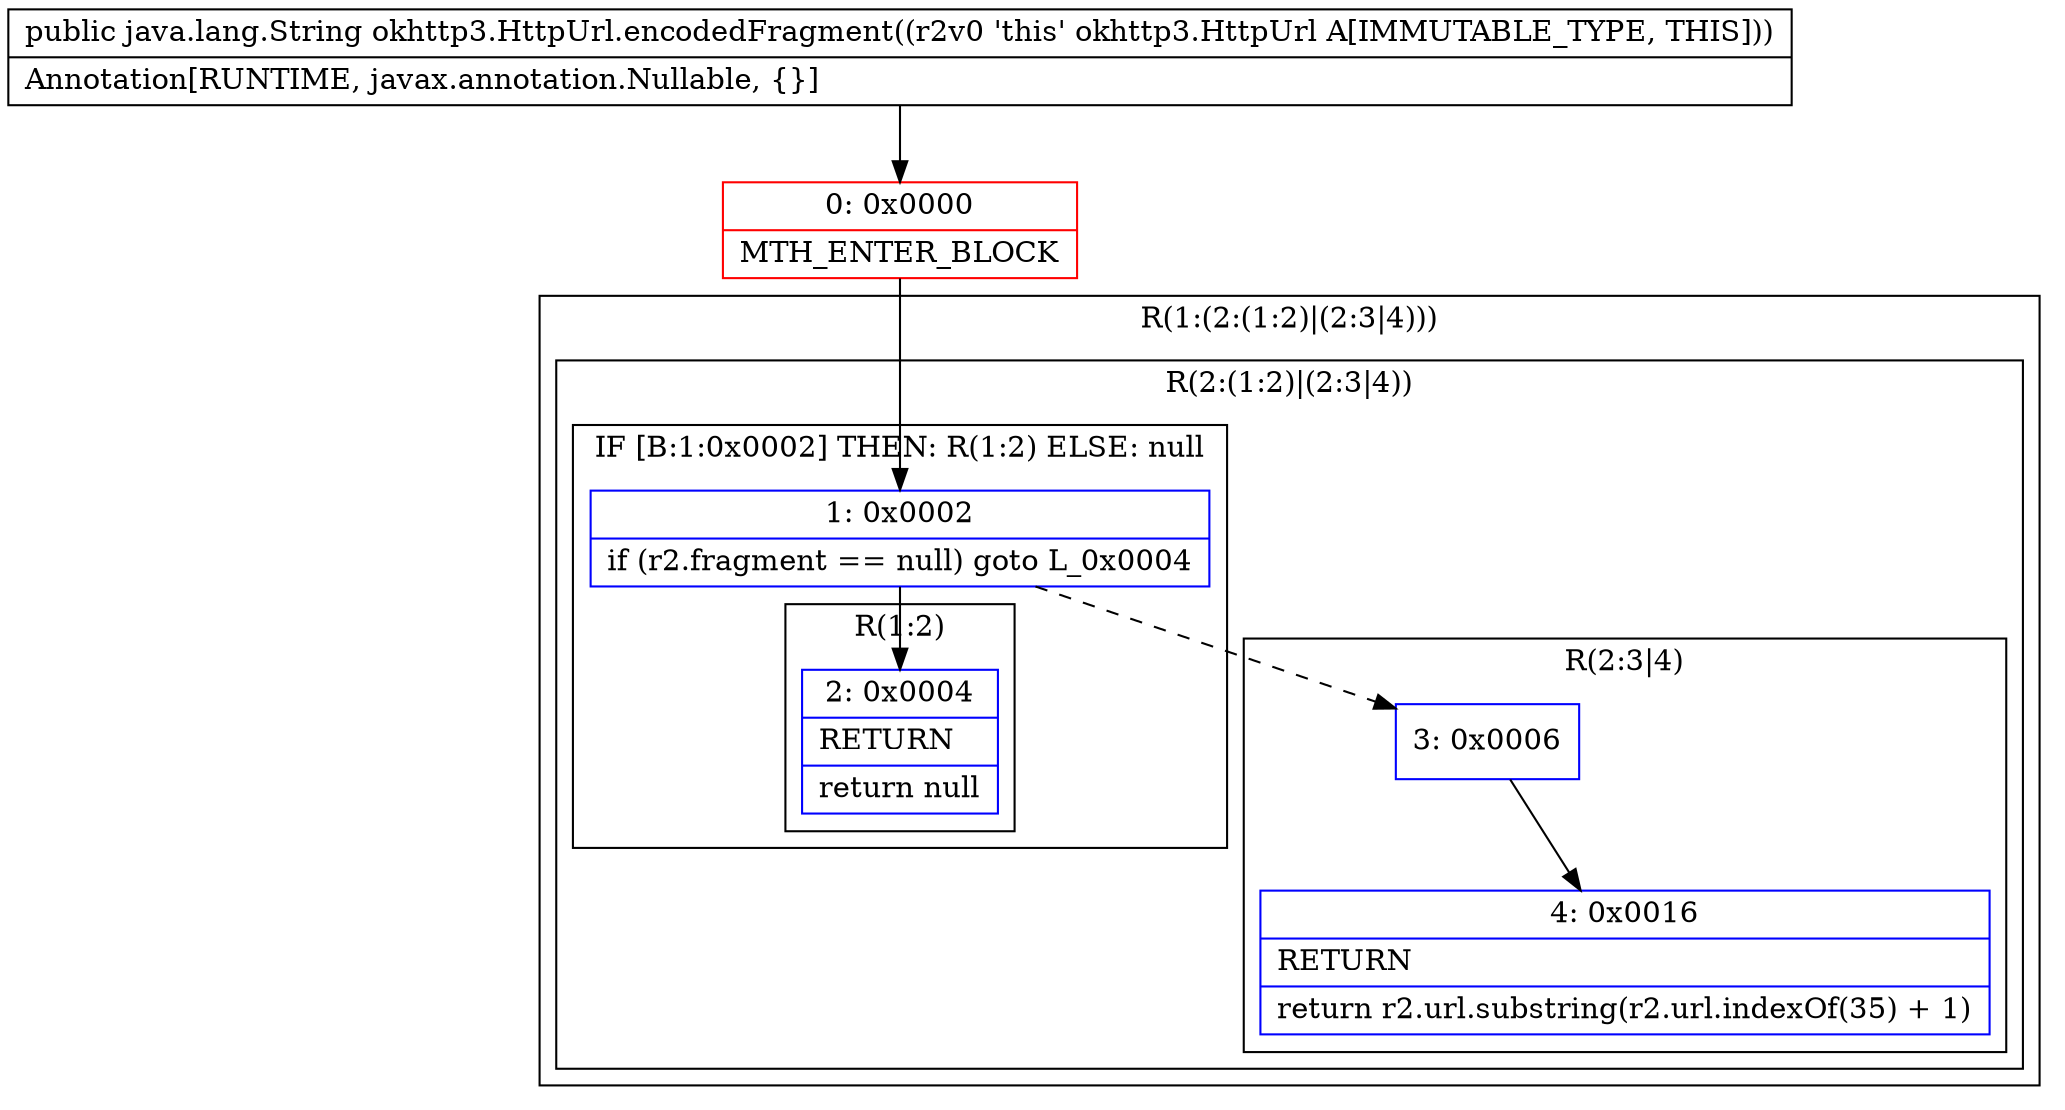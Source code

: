 digraph "CFG forokhttp3.HttpUrl.encodedFragment()Ljava\/lang\/String;" {
subgraph cluster_Region_914824301 {
label = "R(1:(2:(1:2)|(2:3|4)))";
node [shape=record,color=blue];
subgraph cluster_Region_1660107395 {
label = "R(2:(1:2)|(2:3|4))";
node [shape=record,color=blue];
subgraph cluster_IfRegion_157557503 {
label = "IF [B:1:0x0002] THEN: R(1:2) ELSE: null";
node [shape=record,color=blue];
Node_1 [shape=record,label="{1\:\ 0x0002|if (r2.fragment == null) goto L_0x0004\l}"];
subgraph cluster_Region_485877533 {
label = "R(1:2)";
node [shape=record,color=blue];
Node_2 [shape=record,label="{2\:\ 0x0004|RETURN\l|return null\l}"];
}
}
subgraph cluster_Region_304084122 {
label = "R(2:3|4)";
node [shape=record,color=blue];
Node_3 [shape=record,label="{3\:\ 0x0006}"];
Node_4 [shape=record,label="{4\:\ 0x0016|RETURN\l|return r2.url.substring(r2.url.indexOf(35) + 1)\l}"];
}
}
}
Node_0 [shape=record,color=red,label="{0\:\ 0x0000|MTH_ENTER_BLOCK\l}"];
MethodNode[shape=record,label="{public java.lang.String okhttp3.HttpUrl.encodedFragment((r2v0 'this' okhttp3.HttpUrl A[IMMUTABLE_TYPE, THIS]))  | Annotation[RUNTIME, javax.annotation.Nullable, \{\}]\l}"];
MethodNode -> Node_0;
Node_1 -> Node_2;
Node_1 -> Node_3[style=dashed];
Node_3 -> Node_4;
Node_0 -> Node_1;
}

